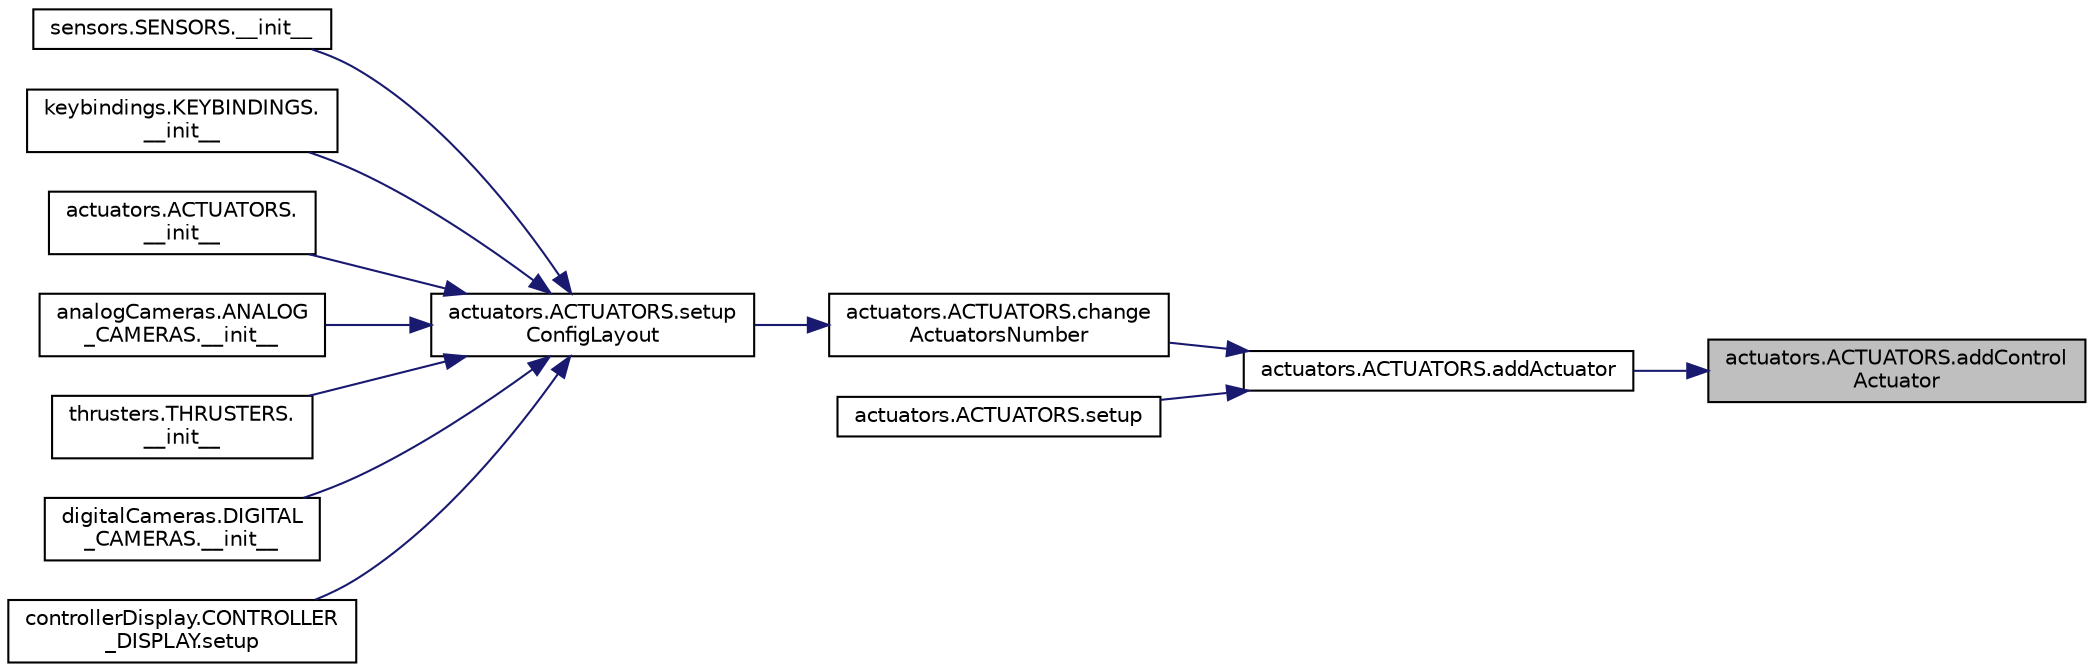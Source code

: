 digraph "actuators.ACTUATORS.addControlActuator"
{
 // LATEX_PDF_SIZE
  edge [fontname="Helvetica",fontsize="10",labelfontname="Helvetica",labelfontsize="10"];
  node [fontname="Helvetica",fontsize="10",shape=record];
  rankdir="RL";
  Node1 [label="actuators.ACTUATORS.addControl\lActuator",height=0.2,width=0.4,color="black", fillcolor="grey75", style="filled", fontcolor="black",tooltip=" "];
  Node1 -> Node2 [dir="back",color="midnightblue",fontsize="10",style="solid",fontname="Helvetica"];
  Node2 [label="actuators.ACTUATORS.addActuator",height=0.2,width=0.4,color="black", fillcolor="white", style="filled",URL="$classactuators_1_1_a_c_t_u_a_t_o_r_s.html#aad2326e280d94f08efb621be4a7c59e7",tooltip=" "];
  Node2 -> Node3 [dir="back",color="midnightblue",fontsize="10",style="solid",fontname="Helvetica"];
  Node3 [label="actuators.ACTUATORS.change\lActuatorsNumber",height=0.2,width=0.4,color="black", fillcolor="white", style="filled",URL="$classactuators_1_1_a_c_t_u_a_t_o_r_s.html#a93e9c0592b5c3f82ea4bba48e0307454",tooltip=" "];
  Node3 -> Node4 [dir="back",color="midnightblue",fontsize="10",style="solid",fontname="Helvetica"];
  Node4 [label="actuators.ACTUATORS.setup\lConfigLayout",height=0.2,width=0.4,color="black", fillcolor="white", style="filled",URL="$classactuators_1_1_a_c_t_u_a_t_o_r_s.html#a95c6ca7f98d26a901de6c7df0febfd5a",tooltip="CONFIGURATION TAB ###."];
  Node4 -> Node5 [dir="back",color="midnightblue",fontsize="10",style="solid",fontname="Helvetica"];
  Node5 [label="sensors.SENSORS.__init__",height=0.2,width=0.4,color="black", fillcolor="white", style="filled",URL="$classsensors_1_1_s_e_n_s_o_r_s.html#a3b6ba836891b8c7ded1c9d03add9a1b9",tooltip=" "];
  Node4 -> Node6 [dir="back",color="midnightblue",fontsize="10",style="solid",fontname="Helvetica"];
  Node6 [label="keybindings.KEYBINDINGS.\l__init__",height=0.2,width=0.4,color="black", fillcolor="white", style="filled",URL="$classkeybindings_1_1_k_e_y_b_i_n_d_i_n_g_s.html#acd222704cb24d6504ea3633c914aaab6",tooltip=" "];
  Node4 -> Node7 [dir="back",color="midnightblue",fontsize="10",style="solid",fontname="Helvetica"];
  Node7 [label="actuators.ACTUATORS.\l__init__",height=0.2,width=0.4,color="black", fillcolor="white", style="filled",URL="$classactuators_1_1_a_c_t_u_a_t_o_r_s.html#a5004cf23b428f9e465c272207653327d",tooltip=" "];
  Node4 -> Node8 [dir="back",color="midnightblue",fontsize="10",style="solid",fontname="Helvetica"];
  Node8 [label="analogCameras.ANALOG\l_CAMERAS.__init__",height=0.2,width=0.4,color="black", fillcolor="white", style="filled",URL="$classanalog_cameras_1_1_a_n_a_l_o_g___c_a_m_e_r_a_s.html#aefc98263fc41cc475abe9f9d12e96c39",tooltip=" "];
  Node4 -> Node9 [dir="back",color="midnightblue",fontsize="10",style="solid",fontname="Helvetica"];
  Node9 [label="thrusters.THRUSTERS.\l__init__",height=0.2,width=0.4,color="black", fillcolor="white", style="filled",URL="$classthrusters_1_1_t_h_r_u_s_t_e_r_s.html#a9654c1af6cff7087023a7476747ae95f",tooltip=" "];
  Node4 -> Node10 [dir="back",color="midnightblue",fontsize="10",style="solid",fontname="Helvetica"];
  Node10 [label="digitalCameras.DIGITAL\l_CAMERAS.__init__",height=0.2,width=0.4,color="black", fillcolor="white", style="filled",URL="$classdigital_cameras_1_1_d_i_g_i_t_a_l___c_a_m_e_r_a_s.html#a9206022dacde2a01bb2e05325ef502bb",tooltip=" "];
  Node4 -> Node11 [dir="back",color="midnightblue",fontsize="10",style="solid",fontname="Helvetica"];
  Node11 [label="controllerDisplay.CONTROLLER\l_DISPLAY.setup",height=0.2,width=0.4,color="black", fillcolor="white", style="filled",URL="$classcontroller_display_1_1_c_o_n_t_r_o_l_l_e_r___d_i_s_p_l_a_y.html#a441679662d2472dd082f0c088537e376",tooltip=" "];
  Node2 -> Node12 [dir="back",color="midnightblue",fontsize="10",style="solid",fontname="Helvetica"];
  Node12 [label="actuators.ACTUATORS.setup",height=0.2,width=0.4,color="black", fillcolor="white", style="filled",URL="$classactuators_1_1_a_c_t_u_a_t_o_r_s.html#af53e2ca9e3947669398979700f47f4ac",tooltip=" "];
}
